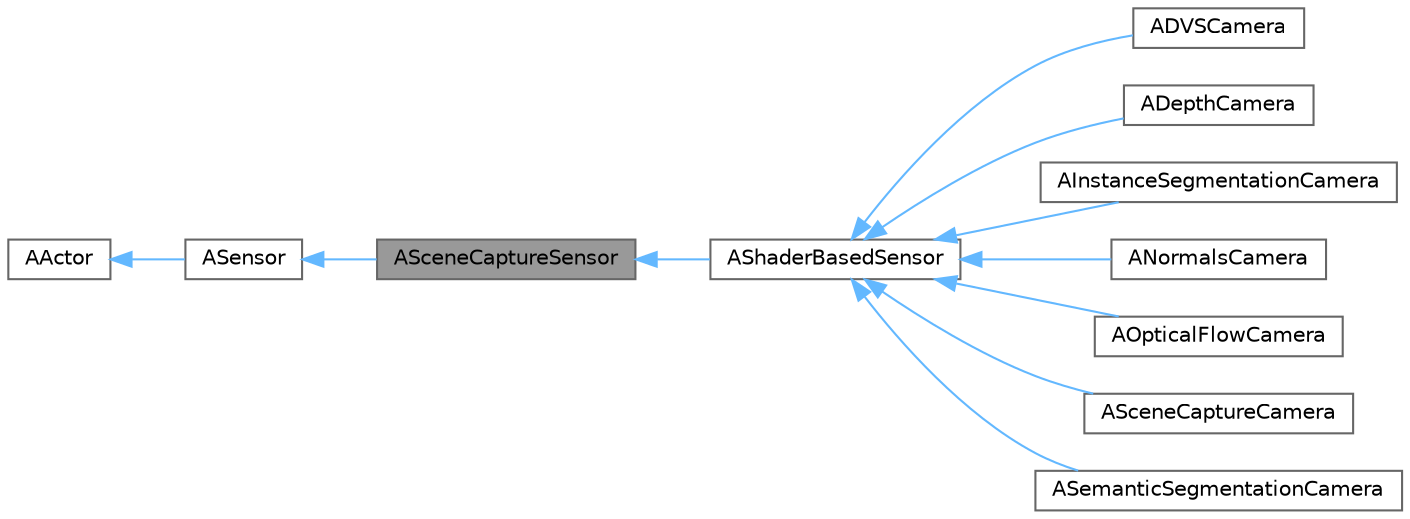 digraph "ASceneCaptureSensor"
{
 // INTERACTIVE_SVG=YES
 // LATEX_PDF_SIZE
  bgcolor="transparent";
  edge [fontname=Helvetica,fontsize=10,labelfontname=Helvetica,labelfontsize=10];
  node [fontname=Helvetica,fontsize=10,shape=box,height=0.2,width=0.4];
  rankdir="LR";
  Node1 [id="Node000001",label="ASceneCaptureSensor",height=0.2,width=0.4,color="gray40", fillcolor="grey60", style="filled", fontcolor="black",tooltip="Base class for sensors using a USceneCaptureComponent2D for rendering the scene."];
  Node2 -> Node1 [id="edge1_Node000001_Node000002",dir="back",color="steelblue1",style="solid",tooltip=" "];
  Node2 [id="Node000002",label="ASensor",height=0.2,width=0.4,color="gray40", fillcolor="white", style="filled",URL="$d3/d01/classASensor.html",tooltip="Base class for sensors."];
  Node3 -> Node2 [id="edge2_Node000002_Node000003",dir="back",color="steelblue1",style="solid",tooltip=" "];
  Node3 [id="Node000003",label="AActor",height=0.2,width=0.4,color="gray40", fillcolor="white", style="filled",URL="$d1/da4/classAActor.html",tooltip=" "];
  Node1 -> Node4 [id="edge3_Node000001_Node000004",dir="back",color="steelblue1",style="solid",tooltip=" "];
  Node4 [id="Node000004",label="AShaderBasedSensor",height=0.2,width=0.4,color="gray40", fillcolor="white", style="filled",URL="$da/dd3/classAShaderBasedSensor.html",tooltip="A sensor that produces data by applying post-process materials (shaders) to a scene capture image."];
  Node4 -> Node5 [id="edge4_Node000004_Node000005",dir="back",color="steelblue1",style="solid",tooltip=" "];
  Node5 [id="Node000005",label="ADVSCamera",height=0.2,width=0.4,color="gray40", fillcolor="white", style="filled",URL="$d2/daf/classADVSCamera.html",tooltip="Sensor that produce Dynamic Vision Events"];
  Node4 -> Node6 [id="edge5_Node000004_Node000006",dir="back",color="steelblue1",style="solid",tooltip=" "];
  Node6 [id="Node000006",label="ADepthCamera",height=0.2,width=0.4,color="gray40", fillcolor="white", style="filled",URL="$db/d36/classADepthCamera.html",tooltip="Sensor that produces \"depth\" images."];
  Node4 -> Node7 [id="edge6_Node000004_Node000007",dir="back",color="steelblue1",style="solid",tooltip=" "];
  Node7 [id="Node000007",label="AInstanceSegmentationCamera",height=0.2,width=0.4,color="gray40", fillcolor="white", style="filled",URL="$d9/d25/classAInstanceSegmentationCamera.html",tooltip="Sensor that produces \"Instance segmentation\" images."];
  Node4 -> Node8 [id="edge7_Node000004_Node000008",dir="back",color="steelblue1",style="solid",tooltip=" "];
  Node8 [id="Node000008",label="ANormalsCamera",height=0.2,width=0.4,color="gray40", fillcolor="white", style="filled",URL="$d3/d49/classANormalsCamera.html",tooltip="Sensor that produces \"normals\" images."];
  Node4 -> Node9 [id="edge8_Node000004_Node000009",dir="back",color="steelblue1",style="solid",tooltip=" "];
  Node9 [id="Node000009",label="AOpticalFlowCamera",height=0.2,width=0.4,color="gray40", fillcolor="white", style="filled",URL="$d0/d61/classAOpticalFlowCamera.html",tooltip="Sensor that produces \"optical flow\" images."];
  Node4 -> Node10 [id="edge9_Node000004_Node000010",dir="back",color="steelblue1",style="solid",tooltip=" "];
  Node10 [id="Node000010",label="ASceneCaptureCamera",height=0.2,width=0.4,color="gray40", fillcolor="white", style="filled",URL="$d8/d68/classASceneCaptureCamera.html",tooltip="A sensor that captures images from the scene."];
  Node4 -> Node11 [id="edge10_Node000004_Node000011",dir="back",color="steelblue1",style="solid",tooltip=" "];
  Node11 [id="Node000011",label="ASemanticSegmentationCamera",height=0.2,width=0.4,color="gray40", fillcolor="white", style="filled",URL="$d6/dad/classASemanticSegmentationCamera.html",tooltip="Sensor that produces \"semantic segmentation\" images."];
}
